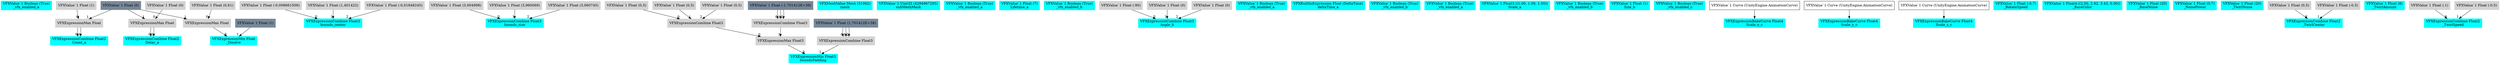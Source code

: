 digraph G {
node0 [shape="box" color="cyan" style="filled" label="VFXValue`1 Boolean (True)
_vfx_enabled_a"]
node1 [shape="box" color="cyan" style="filled" label="VFXExpressionCombine Float2
Count_a"]
node2 [shape="box" color="lightgray" style="filled" label="VFXExpressionMax Float"]
node3 [shape="box" color="lightgray" style="filled" label="VFXValue`1 Float (1)"]
node4 [shape="box" color="lightslategray" style="filled" label="VFXValue`1 Float (0)"]
node5 [shape="box" color="cyan" style="filled" label="VFXExpressionCombine Float2
Delay_a"]
node6 [shape="box" color="lightgray" style="filled" label="VFXExpressionMax Float"]
node7 [shape="box" color="lightgray" style="filled" label="VFXValue`1 Float (0)"]
node8 [shape="box" color="cyan" style="filled" label="VFXExpressionCombine Float3
bounds_center"]
node9 [shape="box" color="lightgray" style="filled" label="VFXValue`1 Float (-0,008661509)"]
node10 [shape="box" color="lightgray" style="filled" label="VFXValue`1 Float (1,401422)"]
node11 [shape="box" color="lightgray" style="filled" label="VFXValue`1 Float (-0,01848245)"]
node12 [shape="box" color="cyan" style="filled" label="VFXExpressionCombine Float3
bounds_size"]
node13 [shape="box" color="lightgray" style="filled" label="VFXValue`1 Float (3,004998)"]
node14 [shape="box" color="lightgray" style="filled" label="VFXValue`1 Float (3,960069)"]
node15 [shape="box" color="lightgray" style="filled" label="VFXValue`1 Float (3,060745)"]
node16 [shape="box" color="cyan" style="filled" label="VFXExpressionMin Float3
boundsPadding"]
node17 [shape="box" color="lightgray" style="filled" label="VFXExpressionMax Float3"]
node18 [shape="box" color="lightgray" style="filled" label="VFXExpressionCombine Float3"]
node19 [shape="box" color="lightgray" style="filled" label="VFXValue`1 Float (0,5)"]
node20 [shape="box" color="lightgray" style="filled" label="VFXValue`1 Float (0,5)"]
node21 [shape="box" color="lightgray" style="filled" label="VFXValue`1 Float (0,5)"]
node22 [shape="box" color="lightgray" style="filled" label="VFXExpressionCombine Float3"]
node23 [shape="box" color="lightslategray" style="filled" label="VFXValue`1 Float (-1,701412E+38)"]
node24 [shape="box" color="lightgray" style="filled" label="VFXExpressionCombine Float3"]
node25 [shape="box" color="lightslategray" style="filled" label="VFXValue`1 Float (1,701412E+38)"]
node26 [shape="box" color="cyan" style="filled" label="VFXMeshValue Mesh (31062)
mesh"]
node27 [shape="box" color="cyan" style="filled" label="VFXValue`1 Uint32 (4294967295)
subMeshMask"]
node28 [shape="box" color="cyan" style="filled" label="VFXValue`1 Boolean (True)
_vfx_enabled_a"]
node29 [shape="box" color="cyan" style="filled" label="VFXValue`1 Float (7)
Lifetime_a"]
node30 [shape="box" color="cyan" style="filled" label="VFXValue`1 Boolean (True)
_vfx_enabled_b"]
node31 [shape="box" color="cyan" style="filled" label="VFXExpressionCombine Float3
Angle_b"]
node32 [shape="box" color="lightgray" style="filled" label="VFXValue`1 Float (-90)"]
node33 [shape="box" color="lightgray" style="filled" label="VFXValue`1 Float (0)"]
node34 [shape="box" color="lightgray" style="filled" label="VFXValue`1 Float (0)"]
node35 [shape="box" color="cyan" style="filled" label="VFXValue`1 Boolean (True)
_vfx_enabled_a"]
node36 [shape="box" color="cyan" style="filled" label="VFXBuiltInExpression Float (DeltaTime)
deltaTime_a"]
node37 [shape="box" color="cyan" style="filled" label="VFXValue`1 Boolean (True)
_vfx_enabled_b"]
node38 [shape="box" color="cyan" style="filled" label="VFXValue`1 Boolean (True)
_vfx_enabled_a"]
node39 [shape="box" color="cyan" style="filled" label="VFXValue`1 Float3 ((1.00, 1.00, 1.00))
Scale_a"]
node40 [shape="box" color="cyan" style="filled" label="VFXValue`1 Boolean (True)
_vfx_enabled_b"]
node41 [shape="box" color="cyan" style="filled" label="VFXValue`1 Float (1)
Size_b"]
node42 [shape="box" color="cyan" style="filled" label="VFXValue`1 Boolean (True)
_vfx_enabled_c"]
node43 [shape="box" color="cyan" style="filled" label="VFXExpressionBakeCurve Float4
Scale_x_c"]
node44 [shape="box" label="VFXValue`1 Curve (UnityEngine.AnimationCurve)"]
node45 [shape="box" color="cyan" style="filled" label="VFXExpressionBakeCurve Float4
Scale_y_c"]
node46 [shape="box" label="VFXValue`1 Curve (UnityEngine.AnimationCurve)"]
node47 [shape="box" color="cyan" style="filled" label="VFXExpressionBakeCurve Float4
Scale_z_c"]
node48 [shape="box" label="VFXValue`1 Curve (UnityEngine.AnimationCurve)"]
node49 [shape="box" color="cyan" style="filled" label="VFXValue`1 Float (-0,7)
_RotateSpeed"]
node50 [shape="box" color="cyan" style="filled" label="VFXExpressionMin Float
_Disolve"]
node51 [shape="box" color="lightgray" style="filled" label="VFXExpressionMax Float"]
node52 [shape="box" color="lightgray" style="filled" label="VFXValue`1 Float (0,61)"]
node53 [shape="box" color="lightslategray" style="filled" label="VFXValue`1 Float (1)"]
node54 [shape="box" color="cyan" style="filled" label="VFXValue`1 Float4 ((2.50, 2.92, 3.43, 0.00))
_BaseColor"]
node55 [shape="box" color="cyan" style="filled" label="VFXValue`1 Float (20)
_BaseNoise"]
node56 [shape="box" color="cyan" style="filled" label="VFXValue`1 Float (0,7)
_NoisePower"]
node57 [shape="box" color="cyan" style="filled" label="VFXValue`1 Float (20)
_TwirlNoise"]
node58 [shape="box" color="cyan" style="filled" label="VFXExpressionCombine Float2
_TwirlCenter"]
node59 [shape="box" color="lightgray" style="filled" label="VFXValue`1 Float (0,5)"]
node60 [shape="box" color="lightgray" style="filled" label="VFXValue`1 Float (-0,5)"]
node61 [shape="box" color="cyan" style="filled" label="VFXValue`1 Float (8)
_TwirlAmount"]
node62 [shape="box" color="cyan" style="filled" label="VFXExpressionCombine Float2
_TwirlSpeed"]
node63 [shape="box" color="lightgray" style="filled" label="VFXValue`1 Float (-1)"]
node64 [shape="box" color="lightgray" style="filled" label="VFXValue`1 Float (-0,5)"]
node2 -> node1 [headlabel="0"]
node2 -> node1 [headlabel="1"]
node3 -> node2 [headlabel="0"]
node4 -> node2 [headlabel="1"]
node6 -> node5 [headlabel="0"]
node6 -> node5 [headlabel="1"]
node7 -> node6 [headlabel="0"]
node4 -> node6 [headlabel="1"]
node9 -> node8 [headlabel="0"]
node10 -> node8 [headlabel="1"]
node11 -> node8 [headlabel="2"]
node13 -> node12 [headlabel="0"]
node14 -> node12 [headlabel="1"]
node15 -> node12 [headlabel="2"]
node17 -> node16 [headlabel="0"]
node24 -> node16 [headlabel="1"]
node18 -> node17 [headlabel="0"]
node22 -> node17 [headlabel="1"]
node19 -> node18 [headlabel="0"]
node20 -> node18 [headlabel="1"]
node21 -> node18 [headlabel="2"]
node23 -> node22 [headlabel="0"]
node23 -> node22 [headlabel="1"]
node23 -> node22 [headlabel="2"]
node25 -> node24 [headlabel="0"]
node25 -> node24 [headlabel="1"]
node25 -> node24 [headlabel="2"]
node32 -> node31 [headlabel="0"]
node33 -> node31 [headlabel="1"]
node34 -> node31 [headlabel="2"]
node44 -> node43 
node46 -> node45 
node48 -> node47 
node51 -> node50 [headlabel="0"]
node53 -> node50 [headlabel="1"]
node52 -> node51 [headlabel="0"]
node4 -> node51 [headlabel="1"]
node59 -> node58 [headlabel="0"]
node60 -> node58 [headlabel="1"]
node63 -> node62 [headlabel="0"]
node64 -> node62 [headlabel="1"]
}
